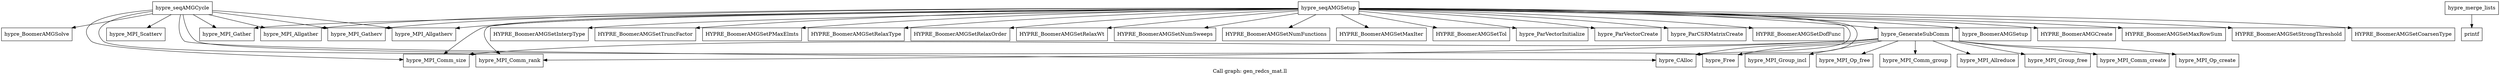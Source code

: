 digraph "Call graph: gen_redcs_mat.ll" {
	label="Call graph: gen_redcs_mat.ll";

	Node0x560c14c4cdf0 [shape=record,label="{hypre_seqAMGSetup}"];
	Node0x560c14c4cdf0 -> Node0x560c14c1ac30;
	Node0x560c14c4cdf0 -> Node0x560c14bfb970;
	Node0x560c14c4cdf0 -> Node0x560c14c2c900;
	Node0x560c14c4cdf0 -> Node0x560c14bfed30;
	Node0x560c14c4cdf0 -> Node0x560c14c02160;
	Node0x560c14c4cdf0 -> Node0x560c14c024a0;
	Node0x560c14c4cdf0 -> Node0x560c14c04db0;
	Node0x560c14c4cdf0 -> Node0x560c14c06260;
	Node0x560c14c4cdf0 -> Node0x560c14c06bc0;
	Node0x560c14c4cdf0 -> Node0x560c14c07a40;
	Node0x560c14c4cdf0 -> Node0x560c14c088e0;
	Node0x560c14c4cdf0 -> Node0x560c14c08ec0;
	Node0x560c14c4cdf0 -> Node0x560c14c09f20;
	Node0x560c14c4cdf0 -> Node0x560c14c0b080;
	Node0x560c14c4cdf0 -> Node0x560c14c0dcb0;
	Node0x560c14c4cdf0 -> Node0x560c14c10130;
	Node0x560c14c4cdf0 -> Node0x560c14c10b60;
	Node0x560c14c4cdf0 -> Node0x560c14c10f80;
	Node0x560c14c4cdf0 -> Node0x560c14c113a0;
	Node0x560c14c4cdf0 -> Node0x560c14c11b80;
	Node0x560c14c4cdf0 -> Node0x560c14c14410;
	Node0x560c14c4cdf0 -> Node0x560c14c2c2d0;
	Node0x560c14c4cdf0 -> Node0x560c14c23d80;
	Node0x560c14c4cdf0 -> Node0x560c14c232d0;
	Node0x560c14c4cdf0 -> Node0x560c14c1ba40;
	Node0x560c14c4cdf0 -> Node0x560c14c30900;
	Node0x560c14c4cdf0 -> Node0x560c14c16b50;
	Node0x560c14c4cdf0 -> Node0x560c14c17af0;
	Node0x560c14c1ac30 [shape=record,label="{hypre_MPI_Comm_size}"];
	Node0x560c14bfb970 [shape=record,label="{hypre_GenerateSubComm}"];
	Node0x560c14bfb970 -> Node0x560c14bfed30;
	Node0x560c14bfb970 -> Node0x560c14c2ea10;
	Node0x560c14bfb970 -> Node0x560c14c02160;
	Node0x560c14bfb970 -> Node0x560c14c1ba40;
	Node0x560c14bfb970 -> Node0x560c14c32450;
	Node0x560c14bfb970 -> Node0x560c14c32130;
	Node0x560c14bfb970 -> Node0x560c14c2f0d0;
	Node0x560c14bfb970 -> Node0x560c14c31920;
	Node0x560c14bfb970 -> Node0x560c14c31070;
	Node0x560c14bfb970 -> Node0x560c14c31430;
	Node0x560c14bfb970 -> Node0x560c14c1ac30;
	Node0x560c14bfed30 [shape=record,label="{hypre_MPI_Comm_rank}"];
	Node0x560c14c02160 [shape=record,label="{hypre_CAlloc}"];
	Node0x560c14c024a0 [shape=record,label="{hypre_MPI_Allgather}"];
	Node0x560c14c04db0 [shape=record,label="{hypre_MPI_Gather}"];
	Node0x560c14c06260 [shape=record,label="{HYPRE_BoomerAMGCreate}"];
	Node0x560c14c06bc0 [shape=record,label="{HYPRE_BoomerAMGSetMaxRowSum}"];
	Node0x560c14c07a40 [shape=record,label="{HYPRE_BoomerAMGSetStrongThreshold}"];
	Node0x560c14c088e0 [shape=record,label="{HYPRE_BoomerAMGSetCoarsenType}"];
	Node0x560c14c08ec0 [shape=record,label="{HYPRE_BoomerAMGSetInterpType}"];
	Node0x560c14c09f20 [shape=record,label="{HYPRE_BoomerAMGSetTruncFactor}"];
	Node0x560c14c0b080 [shape=record,label="{HYPRE_BoomerAMGSetPMaxElmts}"];
	Node0x560c14c0dcb0 [shape=record,label="{HYPRE_BoomerAMGSetRelaxType}"];
	Node0x560c14c10130 [shape=record,label="{HYPRE_BoomerAMGSetRelaxOrder}"];
	Node0x560c14c10b60 [shape=record,label="{HYPRE_BoomerAMGSetRelaxWt}"];
	Node0x560c14c10f80 [shape=record,label="{HYPRE_BoomerAMGSetNumSweeps}"];
	Node0x560c14c113a0 [shape=record,label="{HYPRE_BoomerAMGSetNumFunctions}"];
	Node0x560c14c11b80 [shape=record,label="{HYPRE_BoomerAMGSetMaxIter}"];
	Node0x560c14c14410 [shape=record,label="{HYPRE_BoomerAMGSetTol}"];
	Node0x560c14c16b50 [shape=record,label="{hypre_MPI_Allgatherv}"];
	Node0x560c14c17af0 [shape=record,label="{HYPRE_BoomerAMGSetDofFunc}"];
	Node0x560c14c1ba40 [shape=record,label="{hypre_Free}"];
	Node0x560c14c232d0 [shape=record,label="{hypre_ParCSRMatrixCreate}"];
	Node0x560c14c30900 [shape=record,label="{hypre_MPI_Gatherv}"];
	Node0x560c14c23d80 [shape=record,label="{hypre_ParVectorCreate}"];
	Node0x560c14c2c2d0 [shape=record,label="{hypre_ParVectorInitialize}"];
	Node0x560c14c2c900 [shape=record,label="{hypre_BoomerAMGSetup}"];
	Node0x560c14c40470 [shape=record,label="{hypre_seqAMGCycle}"];
	Node0x560c14c40470 -> Node0x560c14c1ac30;
	Node0x560c14c40470 -> Node0x560c14bfed30;
	Node0x560c14c40470 -> Node0x560c14c02160;
	Node0x560c14c40470 -> Node0x560c14c024a0;
	Node0x560c14c40470 -> Node0x560c14c04db0;
	Node0x560c14c40470 -> Node0x560c14c1ba40;
	Node0x560c14c40470 -> Node0x560c14c16b50;
	Node0x560c14c40470 -> Node0x560c14c30900;
	Node0x560c14c40470 -> Node0x560c14c41d30;
	Node0x560c14c40470 -> Node0x560c14c40ce0;
	Node0x560c14c2f0d0 [shape=record,label="{hypre_MPI_Op_create}"];
	Node0x560c14c41d30 [shape=record,label="{hypre_MPI_Scatterv}"];
	Node0x560c14c46f60 [shape=record,label="{hypre_merge_lists}"];
	Node0x560c14c46f60 -> Node0x560c14c51a80;
	Node0x560c14c40ce0 [shape=record,label="{hypre_BoomerAMGSolve}"];
	Node0x560c14c2ea10 [shape=record,label="{hypre_MPI_Allreduce}"];
	Node0x560c14c31070 [shape=record,label="{hypre_MPI_Op_free}"];
	Node0x560c14c31430 [shape=record,label="{hypre_MPI_Comm_group}"];
	Node0x560c14c31920 [shape=record,label="{hypre_MPI_Group_incl}"];
	Node0x560c14c32130 [shape=record,label="{hypre_MPI_Comm_create}"];
	Node0x560c14c32450 [shape=record,label="{hypre_MPI_Group_free}"];
	Node0x560c14c51a80 [shape=record,label="{printf}"];
}
